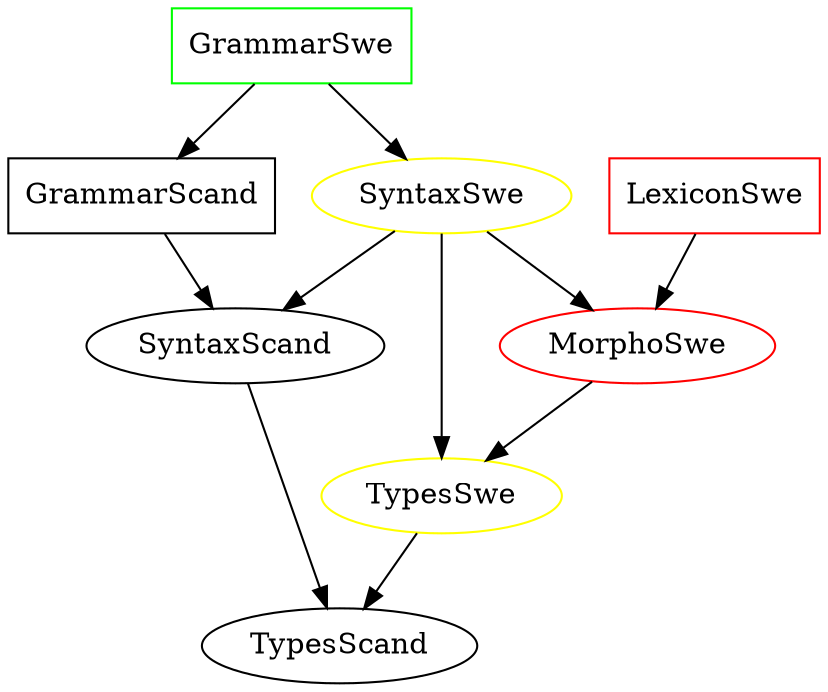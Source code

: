 digraph {

GrammarSwe  [style = "solid", shape = "box", color = "green"];
GrammarSwe -> GrammarScand  [style = "solid"];
GrammarSwe -> SyntaxSwe  [style = "solid"];

LexiconSwe  [style = "solid", shape = "box", color = "red"];
LexiconSwe -> MorphoSwe  [style = "solid"];

GrammarScand  [style = "solid", shape = "box"];
GrammarScand -> SyntaxScand  [style = "solid"];

SyntaxScand  [style = "solid", shape = "ellipse"];
SyntaxScand -> TypesScand  [style = "solid"];

SyntaxSwe  [style = "solid", shape = "ellipse", color = "yellow"];
SyntaxSwe -> SyntaxScand  [style = "solid"];
SyntaxSwe -> TypesSwe  [style = "solid"];
SyntaxSwe -> MorphoSwe  [style = "solid"];

MorphoSwe  [style = "solid", shape = "ellipse", color="red"];
MorphoSwe -> TypesSwe  [style = "solid"];

TypesSwe  [style = "solid", shape = "ellipse", color = "yellow"];
TypesSwe -> TypesScand  [style = "solid"];

TypesScand [style = "solid", shape = "ellipse"];

}
